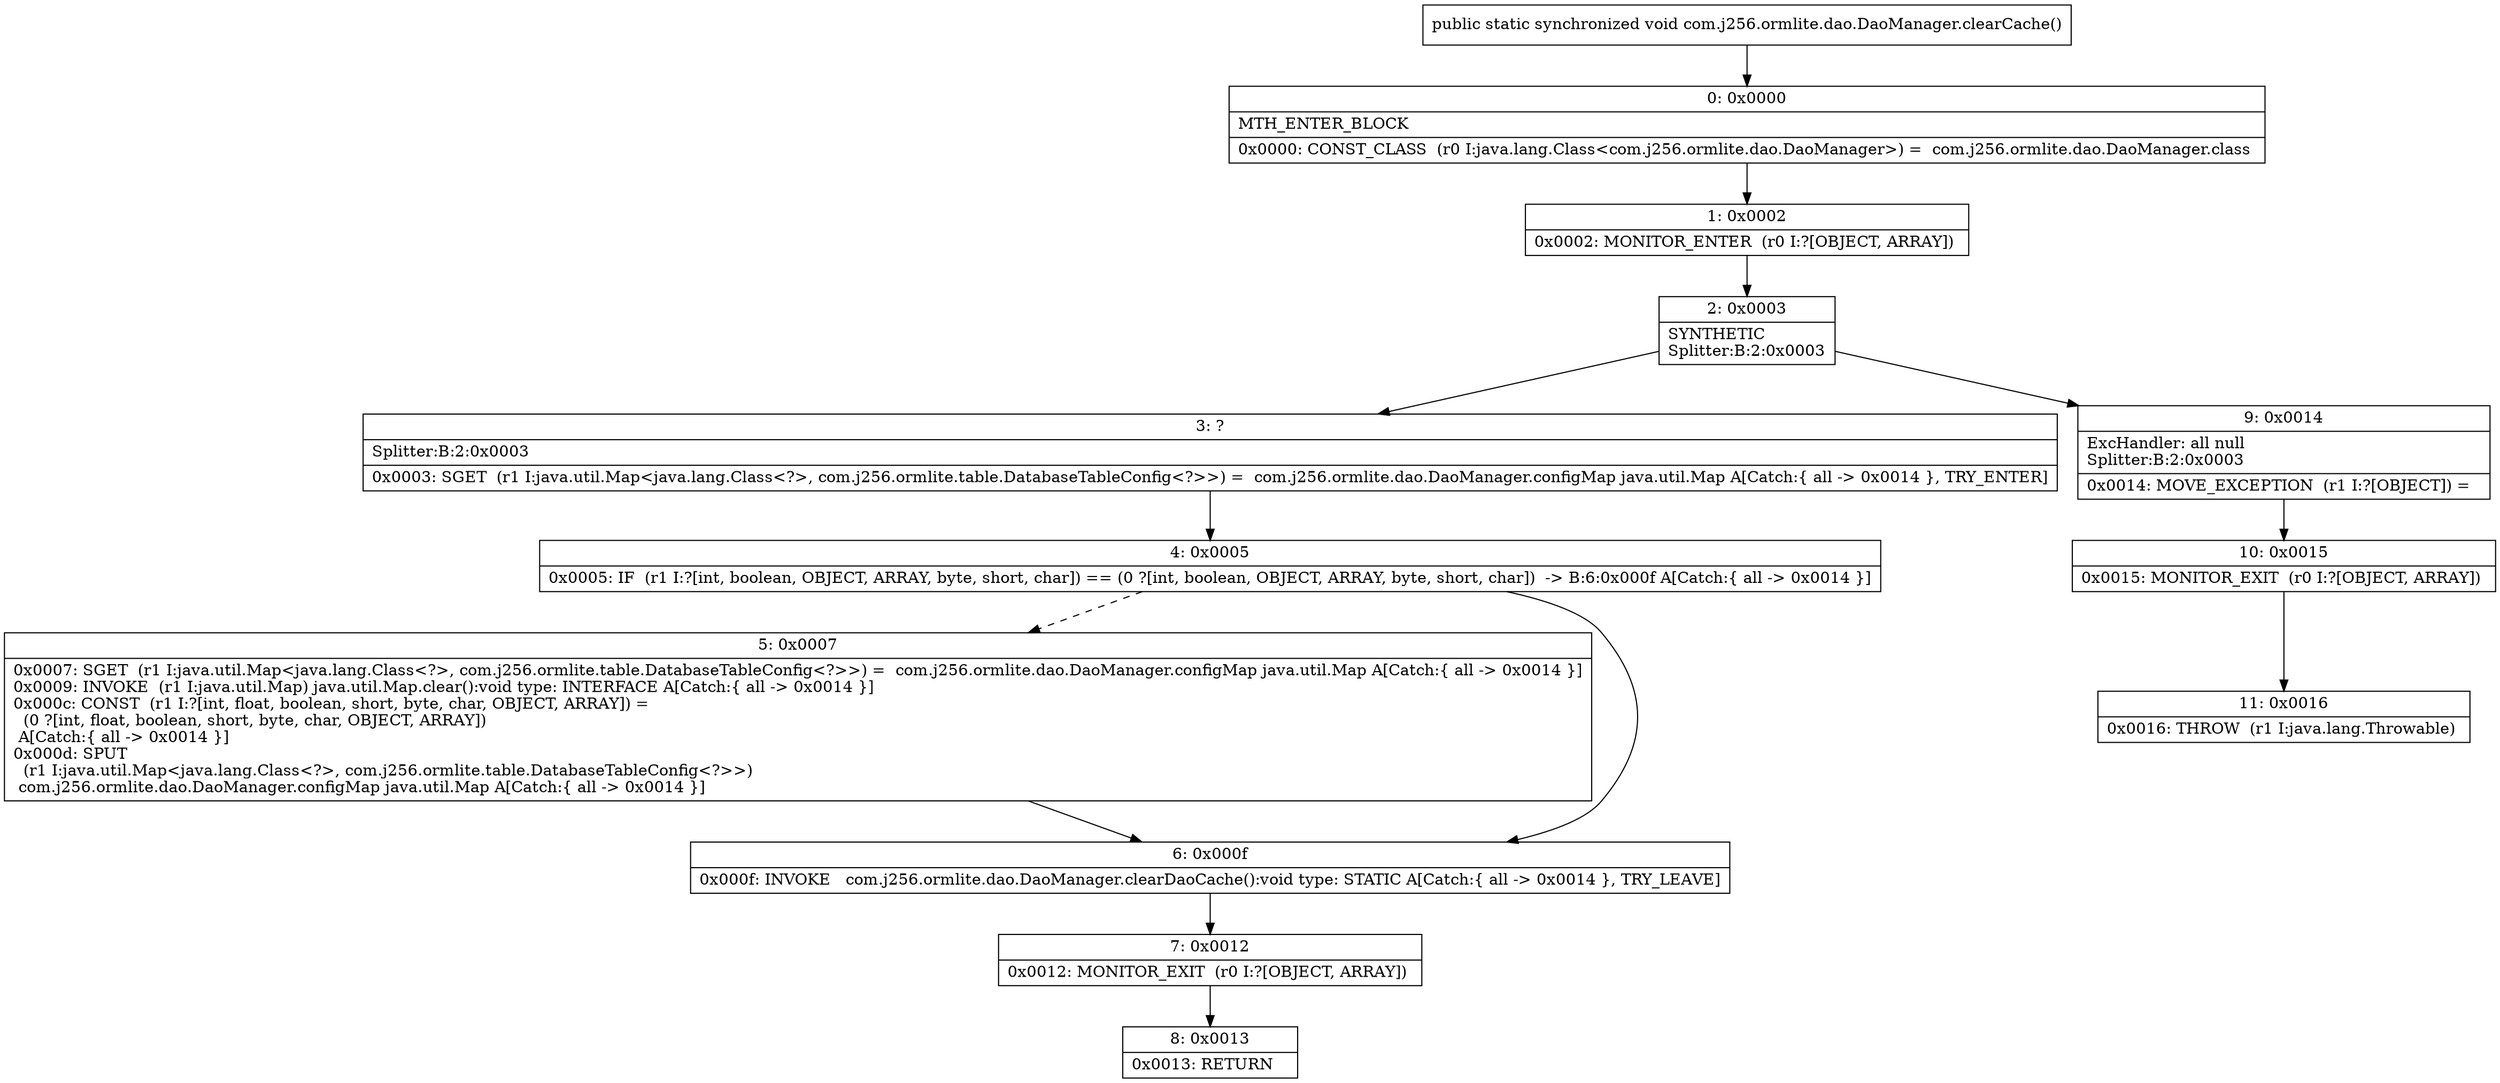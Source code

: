 digraph "CFG forcom.j256.ormlite.dao.DaoManager.clearCache()V" {
Node_0 [shape=record,label="{0\:\ 0x0000|MTH_ENTER_BLOCK\l|0x0000: CONST_CLASS  (r0 I:java.lang.Class\<com.j256.ormlite.dao.DaoManager\>) =  com.j256.ormlite.dao.DaoManager.class \l}"];
Node_1 [shape=record,label="{1\:\ 0x0002|0x0002: MONITOR_ENTER  (r0 I:?[OBJECT, ARRAY]) \l}"];
Node_2 [shape=record,label="{2\:\ 0x0003|SYNTHETIC\lSplitter:B:2:0x0003\l}"];
Node_3 [shape=record,label="{3\:\ ?|Splitter:B:2:0x0003\l|0x0003: SGET  (r1 I:java.util.Map\<java.lang.Class\<?\>, com.j256.ormlite.table.DatabaseTableConfig\<?\>\>) =  com.j256.ormlite.dao.DaoManager.configMap java.util.Map A[Catch:\{ all \-\> 0x0014 \}, TRY_ENTER]\l}"];
Node_4 [shape=record,label="{4\:\ 0x0005|0x0005: IF  (r1 I:?[int, boolean, OBJECT, ARRAY, byte, short, char]) == (0 ?[int, boolean, OBJECT, ARRAY, byte, short, char])  \-\> B:6:0x000f A[Catch:\{ all \-\> 0x0014 \}]\l}"];
Node_5 [shape=record,label="{5\:\ 0x0007|0x0007: SGET  (r1 I:java.util.Map\<java.lang.Class\<?\>, com.j256.ormlite.table.DatabaseTableConfig\<?\>\>) =  com.j256.ormlite.dao.DaoManager.configMap java.util.Map A[Catch:\{ all \-\> 0x0014 \}]\l0x0009: INVOKE  (r1 I:java.util.Map) java.util.Map.clear():void type: INTERFACE A[Catch:\{ all \-\> 0x0014 \}]\l0x000c: CONST  (r1 I:?[int, float, boolean, short, byte, char, OBJECT, ARRAY]) = \l  (0 ?[int, float, boolean, short, byte, char, OBJECT, ARRAY])\l A[Catch:\{ all \-\> 0x0014 \}]\l0x000d: SPUT  \l  (r1 I:java.util.Map\<java.lang.Class\<?\>, com.j256.ormlite.table.DatabaseTableConfig\<?\>\>)\l com.j256.ormlite.dao.DaoManager.configMap java.util.Map A[Catch:\{ all \-\> 0x0014 \}]\l}"];
Node_6 [shape=record,label="{6\:\ 0x000f|0x000f: INVOKE   com.j256.ormlite.dao.DaoManager.clearDaoCache():void type: STATIC A[Catch:\{ all \-\> 0x0014 \}, TRY_LEAVE]\l}"];
Node_7 [shape=record,label="{7\:\ 0x0012|0x0012: MONITOR_EXIT  (r0 I:?[OBJECT, ARRAY]) \l}"];
Node_8 [shape=record,label="{8\:\ 0x0013|0x0013: RETURN   \l}"];
Node_9 [shape=record,label="{9\:\ 0x0014|ExcHandler: all null\lSplitter:B:2:0x0003\l|0x0014: MOVE_EXCEPTION  (r1 I:?[OBJECT]) =  \l}"];
Node_10 [shape=record,label="{10\:\ 0x0015|0x0015: MONITOR_EXIT  (r0 I:?[OBJECT, ARRAY]) \l}"];
Node_11 [shape=record,label="{11\:\ 0x0016|0x0016: THROW  (r1 I:java.lang.Throwable) \l}"];
MethodNode[shape=record,label="{public static synchronized void com.j256.ormlite.dao.DaoManager.clearCache() }"];
MethodNode -> Node_0;
Node_0 -> Node_1;
Node_1 -> Node_2;
Node_2 -> Node_3;
Node_2 -> Node_9;
Node_3 -> Node_4;
Node_4 -> Node_5[style=dashed];
Node_4 -> Node_6;
Node_5 -> Node_6;
Node_6 -> Node_7;
Node_7 -> Node_8;
Node_9 -> Node_10;
Node_10 -> Node_11;
}

